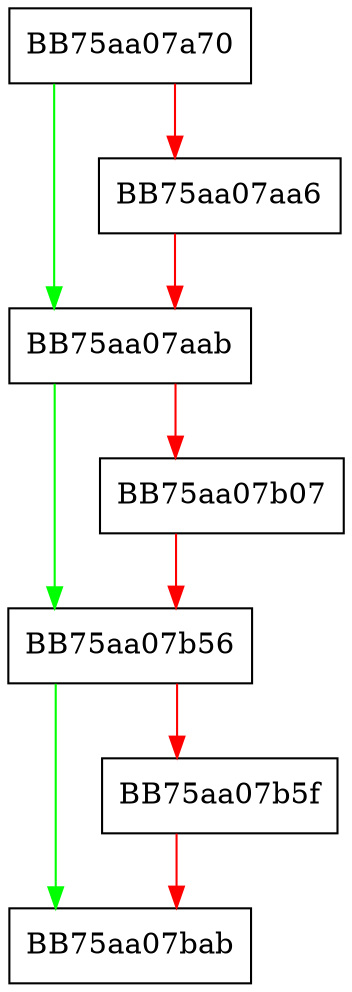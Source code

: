 digraph WriteXml {
  node [shape="box"];
  graph [splines=ortho];
  BB75aa07a70 -> BB75aa07aab [color="green"];
  BB75aa07a70 -> BB75aa07aa6 [color="red"];
  BB75aa07aa6 -> BB75aa07aab [color="red"];
  BB75aa07aab -> BB75aa07b56 [color="green"];
  BB75aa07aab -> BB75aa07b07 [color="red"];
  BB75aa07b07 -> BB75aa07b56 [color="red"];
  BB75aa07b56 -> BB75aa07bab [color="green"];
  BB75aa07b56 -> BB75aa07b5f [color="red"];
  BB75aa07b5f -> BB75aa07bab [color="red"];
}